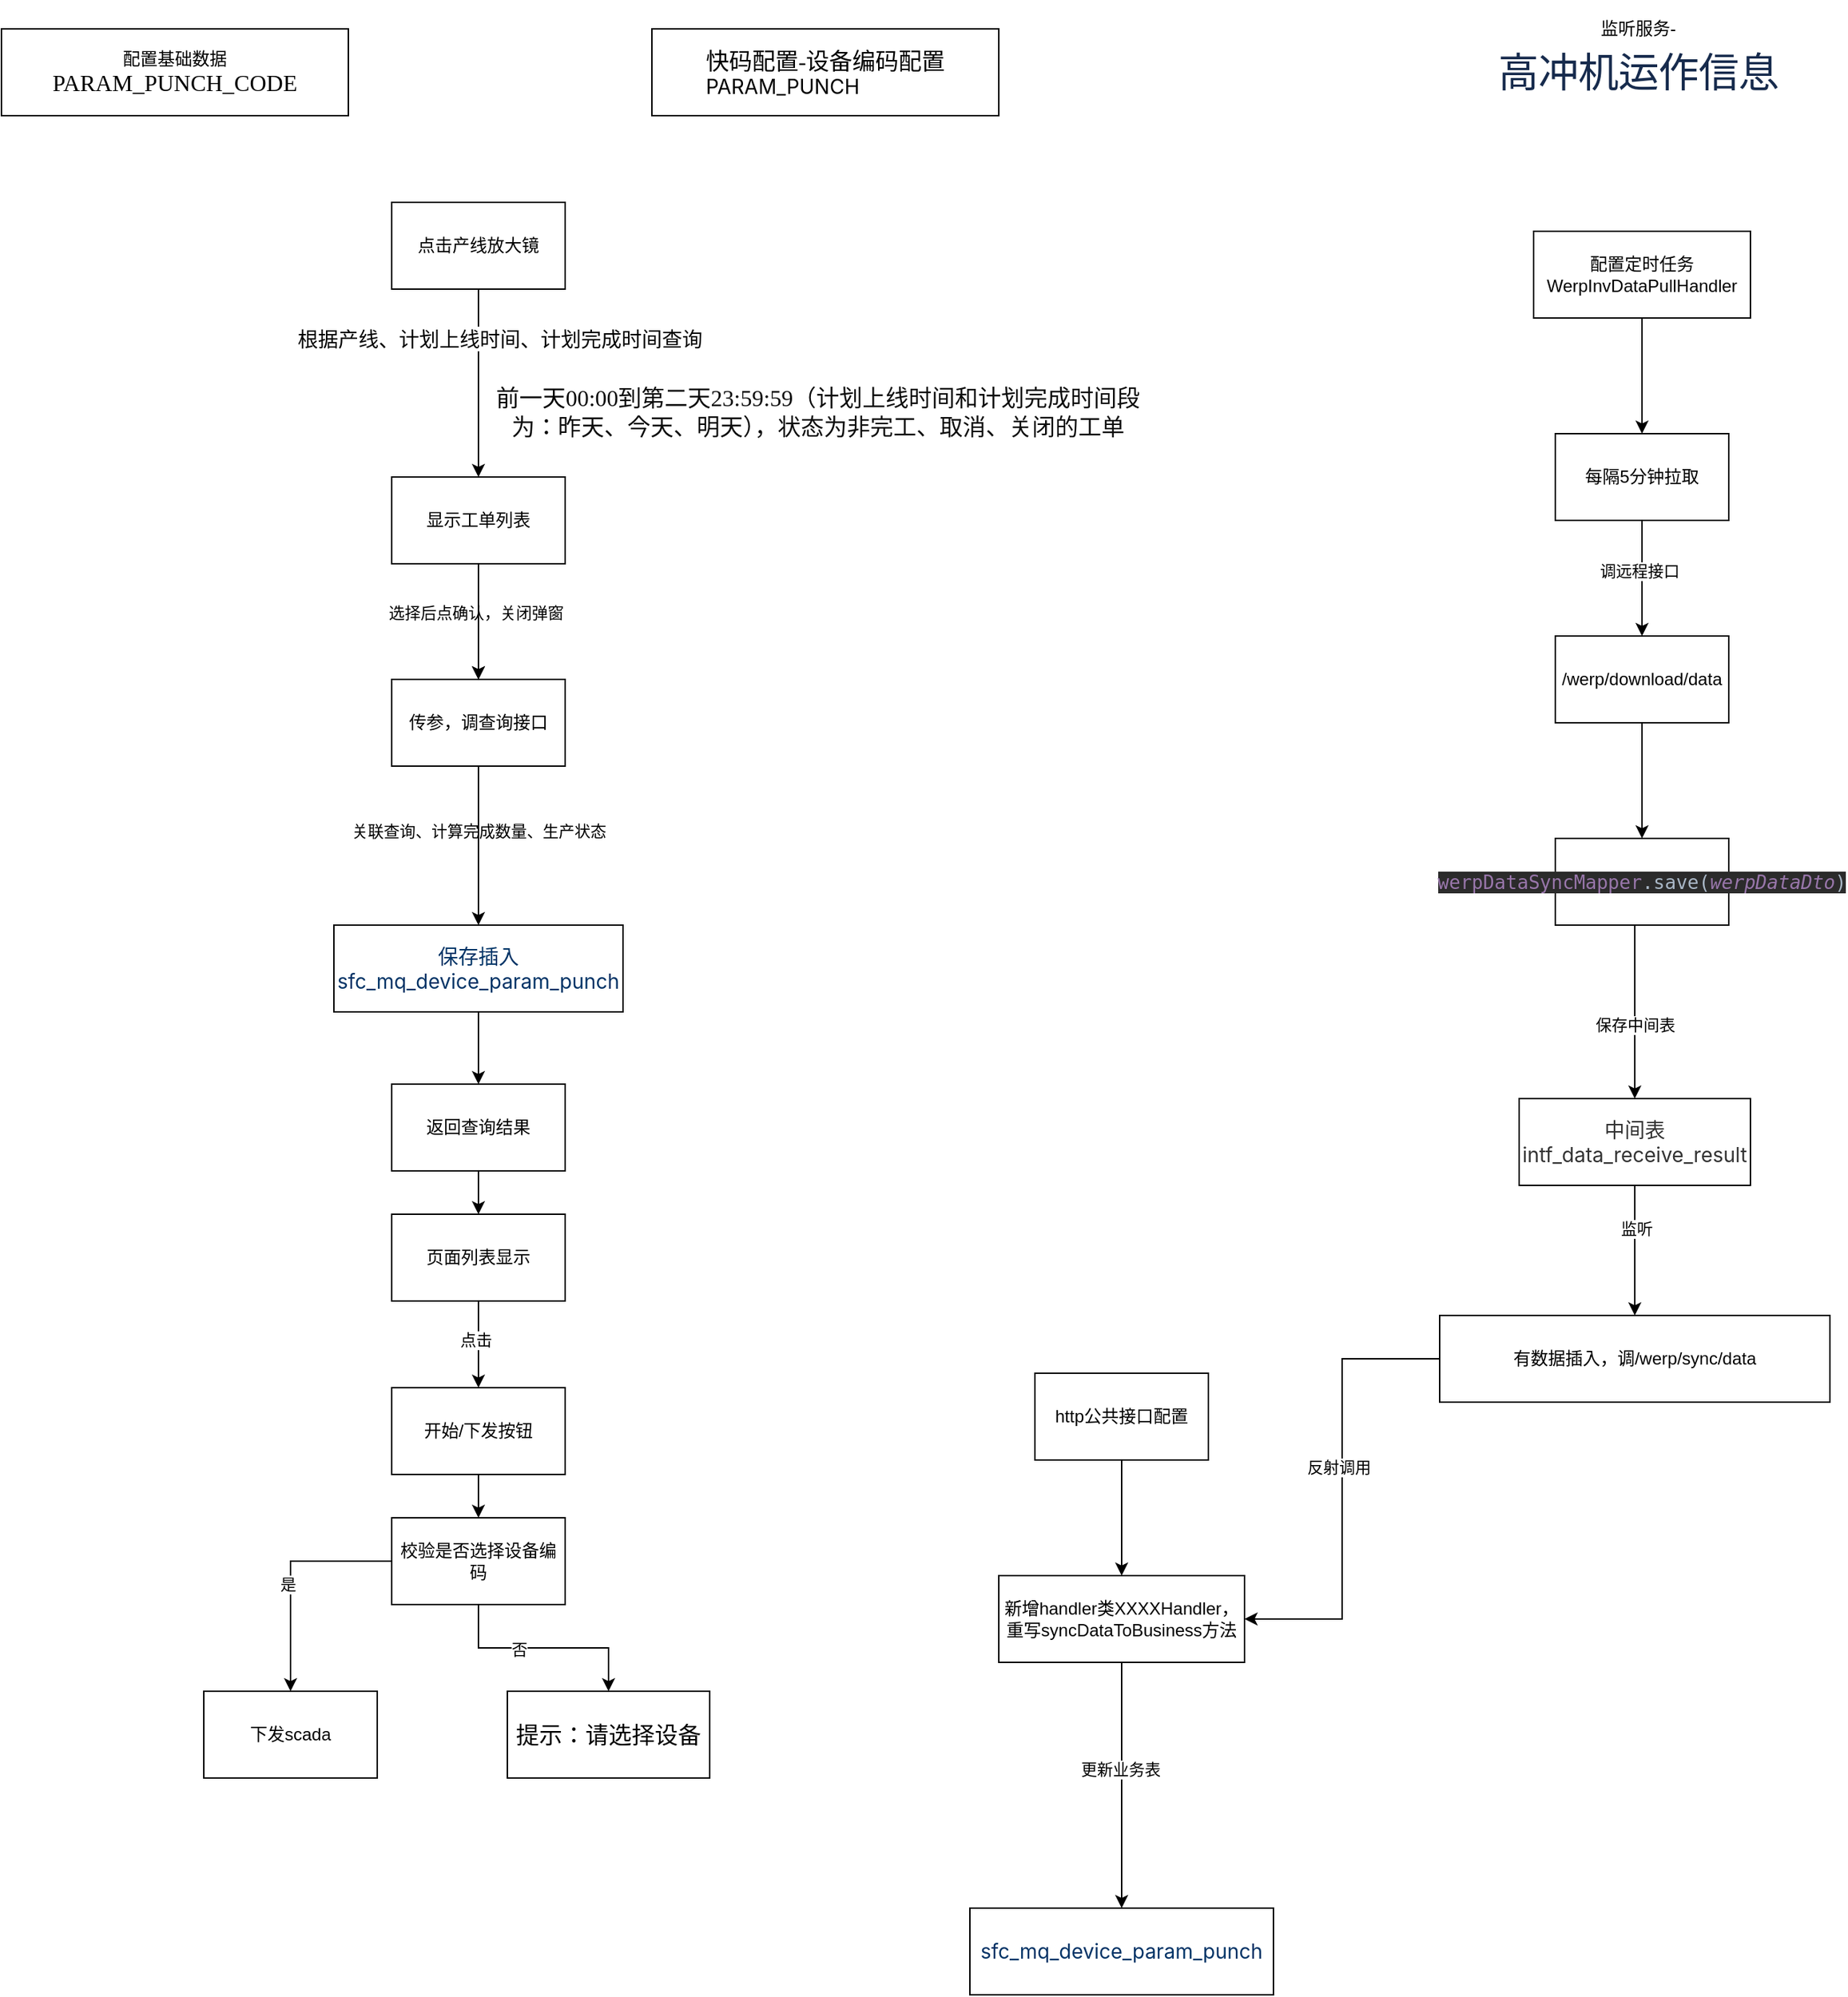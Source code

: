<mxfile version="24.0.7" type="github">
  <diagram name="第 1 页" id="ejWgJgCK_KWAiwniCWpd">
    <mxGraphModel dx="1674" dy="746" grid="1" gridSize="10" guides="1" tooltips="1" connect="1" arrows="1" fold="1" page="1" pageScale="1" pageWidth="827" pageHeight="1169" math="0" shadow="0">
      <root>
        <mxCell id="0" />
        <mxCell id="1" parent="0" />
        <mxCell id="6YbMw3j_ZapsThEQf594-1" value="配置基础数据&lt;div&gt;&lt;span style=&quot;font-size:12.0pt;font-family:等线;mso-ascii-font-family:&lt;br/&gt;等线;mso-fareast-font-family:等线;mso-bidi-font-family:+mn-cs;mso-ascii-theme-font:&lt;br/&gt;minor-latin;mso-fareast-theme-font:minor-fareast;mso-bidi-theme-font:minor-bidi;&lt;br/&gt;color:#0D0D0D;mso-color-index:1;mso-font-kerning:12.0pt;language:en-US;&lt;br/&gt;mso-style-textfill-type:solid;mso-style-textfill-fill-themecolor:text1;&lt;br/&gt;mso-style-textfill-fill-color:#0D0D0D;mso-style-textfill-fill-alpha:100.0%;&lt;br/&gt;mso-style-textfill-fill-colortransforms:&amp;quot;lumm=95000 lumo=5000&amp;quot;&quot;&gt;PARAM_PUNCH_CODE&lt;/span&gt;&lt;br&gt;&lt;/div&gt;" style="rounded=0;whiteSpace=wrap;html=1;" vertex="1" parent="1">
          <mxGeometry x="40" y="30" width="240" height="60" as="geometry" />
        </mxCell>
        <mxCell id="6YbMw3j_ZapsThEQf594-4" value="&lt;div&gt;&lt;font style=&quot;text-align: left;&quot; face=&quot;等线&quot;&gt;&lt;span style=&quot;font-size: 16px;&quot;&gt;快码配置-设备编码配置&lt;/span&gt;&lt;/font&gt;&lt;div style=&quot;text-align: left;&quot;&gt;&lt;span style=&quot;font-family: -apple-system, BlinkMacSystemFont, &amp;quot;Segoe UI&amp;quot;, Roboto, Oxygen, Ubuntu, &amp;quot;Fira Sans&amp;quot;, &amp;quot;Droid Sans&amp;quot;, &amp;quot;Helvetica Neue&amp;quot;, sans-serif; font-size: 14px; background-color: rgb(255, 255, 255);&quot;&gt;PARAM_PUNCH&lt;/span&gt;&lt;/div&gt;&lt;/div&gt;" style="rounded=0;whiteSpace=wrap;html=1;" vertex="1" parent="1">
          <mxGeometry x="490" y="30" width="240" height="60" as="geometry" />
        </mxCell>
        <mxCell id="6YbMw3j_ZapsThEQf594-11" style="edgeStyle=orthogonalEdgeStyle;rounded=0;orthogonalLoop=1;jettySize=auto;html=1;" edge="1" parent="1" source="6YbMw3j_ZapsThEQf594-5" target="6YbMw3j_ZapsThEQf594-6">
          <mxGeometry relative="1" as="geometry" />
        </mxCell>
        <mxCell id="6YbMw3j_ZapsThEQf594-5" value="点击产线放大镜" style="rounded=0;whiteSpace=wrap;html=1;" vertex="1" parent="1">
          <mxGeometry x="310" y="150" width="120" height="60" as="geometry" />
        </mxCell>
        <mxCell id="6YbMw3j_ZapsThEQf594-15" value="" style="edgeStyle=orthogonalEdgeStyle;rounded=0;orthogonalLoop=1;jettySize=auto;html=1;" edge="1" parent="1" source="6YbMw3j_ZapsThEQf594-6">
          <mxGeometry relative="1" as="geometry">
            <mxPoint x="370" y="480" as="targetPoint" />
          </mxGeometry>
        </mxCell>
        <mxCell id="6YbMw3j_ZapsThEQf594-17" value="选择后点确认，关闭弹窗" style="edgeLabel;html=1;align=center;verticalAlign=middle;resizable=0;points=[];" vertex="1" connectable="0" parent="6YbMw3j_ZapsThEQf594-15">
          <mxGeometry x="-0.15" y="-2" relative="1" as="geometry">
            <mxPoint as="offset" />
          </mxGeometry>
        </mxCell>
        <mxCell id="6YbMw3j_ZapsThEQf594-19" value="" style="edgeStyle=orthogonalEdgeStyle;rounded=0;orthogonalLoop=1;jettySize=auto;html=1;" edge="1" parent="1" source="6YbMw3j_ZapsThEQf594-6" target="6YbMw3j_ZapsThEQf594-18">
          <mxGeometry relative="1" as="geometry" />
        </mxCell>
        <mxCell id="6YbMw3j_ZapsThEQf594-6" value="显示工单列表" style="whiteSpace=wrap;html=1;rounded=0;" vertex="1" parent="1">
          <mxGeometry x="310" y="340" width="120" height="60" as="geometry" />
        </mxCell>
        <mxCell id="6YbMw3j_ZapsThEQf594-13" value="&lt;span style=&quot;font-family: -apple-system, BlinkMacSystemFont, &amp;quot;Segoe UI&amp;quot;, Roboto, Oxygen, Ubuntu, &amp;quot;Fira Sans&amp;quot;, &amp;quot;Droid Sans&amp;quot;, &amp;quot;Helvetica Neue&amp;quot;, sans-serif; font-size: 14px; text-align: start; background-color: rgb(255, 255, 255);&quot;&gt;根据产线、计划上线时间、计划完成时间查询&lt;/span&gt;" style="text;html=1;align=center;verticalAlign=middle;whiteSpace=wrap;rounded=0;" vertex="1" parent="1">
          <mxGeometry x="230" y="230" width="310" height="30" as="geometry" />
        </mxCell>
        <mxCell id="6YbMw3j_ZapsThEQf594-21" value="" style="edgeStyle=orthogonalEdgeStyle;rounded=0;orthogonalLoop=1;jettySize=auto;html=1;exitX=0.5;exitY=1;exitDx=0;exitDy=0;" edge="1" parent="1" source="6YbMw3j_ZapsThEQf594-37" target="6YbMw3j_ZapsThEQf594-20">
          <mxGeometry relative="1" as="geometry" />
        </mxCell>
        <mxCell id="6YbMw3j_ZapsThEQf594-22" value="关联查询、计算完成数量、生产状态" style="edgeLabel;html=1;align=center;verticalAlign=middle;resizable=0;points=[];" vertex="1" connectable="0" parent="6YbMw3j_ZapsThEQf594-21">
          <mxGeometry x="-0.075" y="1" relative="1" as="geometry">
            <mxPoint x="-1" y="-148" as="offset" />
          </mxGeometry>
        </mxCell>
        <mxCell id="6YbMw3j_ZapsThEQf594-38" value="" style="edgeStyle=orthogonalEdgeStyle;rounded=0;orthogonalLoop=1;jettySize=auto;html=1;" edge="1" parent="1" source="6YbMw3j_ZapsThEQf594-18" target="6YbMw3j_ZapsThEQf594-37">
          <mxGeometry relative="1" as="geometry" />
        </mxCell>
        <mxCell id="6YbMw3j_ZapsThEQf594-18" value="传参，调查询接口" style="whiteSpace=wrap;html=1;rounded=0;" vertex="1" parent="1">
          <mxGeometry x="310" y="480" width="120" height="60" as="geometry" />
        </mxCell>
        <mxCell id="6YbMw3j_ZapsThEQf594-24" value="" style="edgeStyle=orthogonalEdgeStyle;rounded=0;orthogonalLoop=1;jettySize=auto;html=1;" edge="1" parent="1" source="6YbMw3j_ZapsThEQf594-20" target="6YbMw3j_ZapsThEQf594-23">
          <mxGeometry relative="1" as="geometry" />
        </mxCell>
        <mxCell id="6YbMw3j_ZapsThEQf594-20" value="返回查询结果" style="whiteSpace=wrap;html=1;rounded=0;" vertex="1" parent="1">
          <mxGeometry x="310" y="760" width="120" height="60" as="geometry" />
        </mxCell>
        <mxCell id="6YbMw3j_ZapsThEQf594-26" value="" style="edgeStyle=orthogonalEdgeStyle;rounded=0;orthogonalLoop=1;jettySize=auto;html=1;" edge="1" parent="1" source="6YbMw3j_ZapsThEQf594-23" target="6YbMw3j_ZapsThEQf594-25">
          <mxGeometry relative="1" as="geometry" />
        </mxCell>
        <mxCell id="6YbMw3j_ZapsThEQf594-28" value="点击" style="edgeLabel;html=1;align=center;verticalAlign=middle;resizable=0;points=[];" vertex="1" connectable="0" parent="6YbMw3j_ZapsThEQf594-26">
          <mxGeometry x="-0.1" y="-2" relative="1" as="geometry">
            <mxPoint as="offset" />
          </mxGeometry>
        </mxCell>
        <mxCell id="6YbMw3j_ZapsThEQf594-23" value="页面列表显示" style="whiteSpace=wrap;html=1;rounded=0;" vertex="1" parent="1">
          <mxGeometry x="310" y="850" width="120" height="60" as="geometry" />
        </mxCell>
        <mxCell id="6YbMw3j_ZapsThEQf594-30" value="" style="edgeStyle=orthogonalEdgeStyle;rounded=0;orthogonalLoop=1;jettySize=auto;html=1;" edge="1" parent="1" source="6YbMw3j_ZapsThEQf594-25" target="6YbMw3j_ZapsThEQf594-29">
          <mxGeometry relative="1" as="geometry" />
        </mxCell>
        <mxCell id="6YbMw3j_ZapsThEQf594-25" value="开始/下发按钮" style="whiteSpace=wrap;html=1;rounded=0;" vertex="1" parent="1">
          <mxGeometry x="310" y="970" width="120" height="60" as="geometry" />
        </mxCell>
        <mxCell id="6YbMw3j_ZapsThEQf594-27" value="&lt;span style=&quot;font-size:12.0pt;font-family:等线;mso-ascii-font-family:&lt;br/&gt;等线;mso-fareast-font-family:等线;mso-bidi-font-family:+mn-cs;mso-ascii-theme-font:&lt;br/&gt;minor-latin;mso-fareast-theme-font:minor-fareast;mso-bidi-theme-font:minor-bidi;&lt;br/&gt;color:#0D0D0D;mso-color-index:1;mso-font-kerning:12.0pt;language:zh-CN;&lt;br/&gt;mso-style-textfill-type:solid;mso-style-textfill-fill-themecolor:text1;&lt;br/&gt;mso-style-textfill-fill-color:#0D0D0D;mso-style-textfill-fill-alpha:100.0%;&lt;br/&gt;mso-style-textfill-fill-colortransforms:&amp;quot;lumm=95000 lumo=5000&amp;quot;&quot;&gt;前一天&lt;/span&gt;&lt;span style=&quot;font-size:12.0pt;font-family:等线;mso-ascii-font-family:等线;mso-fareast-font-family:&lt;br/&gt;等线;mso-bidi-font-family:+mn-cs;mso-ascii-theme-font:minor-latin;mso-fareast-theme-font:&lt;br/&gt;minor-fareast;mso-bidi-theme-font:minor-bidi;color:#0D0D0D;mso-color-index:&lt;br/&gt;1;mso-font-kerning:12.0pt;language:en-US;mso-style-textfill-type:solid;&lt;br/&gt;mso-style-textfill-fill-themecolor:text1;mso-style-textfill-fill-color:#0D0D0D;&lt;br/&gt;mso-style-textfill-fill-alpha:100.0%;mso-style-textfill-fill-colortransforms:&lt;br/&gt;&amp;quot;lumm=95000 lumo=5000&amp;quot;&quot;&gt;00:00&lt;/span&gt;&lt;span style=&quot;font-size:12.0pt;font-family:&lt;br/&gt;等线;mso-ascii-font-family:等线;mso-fareast-font-family:等线;mso-bidi-font-family:&lt;br/&gt;+mn-cs;mso-ascii-theme-font:minor-latin;mso-fareast-theme-font:minor-fareast;&lt;br/&gt;mso-bidi-theme-font:minor-bidi;color:#0D0D0D;mso-color-index:1;mso-font-kerning:&lt;br/&gt;12.0pt;language:zh-CN;mso-style-textfill-type:solid;mso-style-textfill-fill-themecolor:&lt;br/&gt;text1;mso-style-textfill-fill-color:#0D0D0D;mso-style-textfill-fill-alpha:100.0%;&lt;br/&gt;mso-style-textfill-fill-colortransforms:&amp;quot;lumm=95000 lumo=5000&amp;quot;&quot;&gt;到第二天&lt;/span&gt;&lt;span style=&quot;font-size:12.0pt;font-family:等线;mso-ascii-font-family:等线;mso-fareast-font-family:&lt;br/&gt;等线;mso-bidi-font-family:+mn-cs;mso-ascii-theme-font:minor-latin;mso-fareast-theme-font:&lt;br/&gt;minor-fareast;mso-bidi-theme-font:minor-bidi;color:#0D0D0D;mso-color-index:&lt;br/&gt;1;mso-font-kerning:12.0pt;language:en-US;mso-style-textfill-type:solid;&lt;br/&gt;mso-style-textfill-fill-themecolor:text1;mso-style-textfill-fill-color:#0D0D0D;&lt;br/&gt;mso-style-textfill-fill-alpha:100.0%;mso-style-textfill-fill-colortransforms:&lt;br/&gt;&amp;quot;lumm=95000 lumo=5000&amp;quot;&quot;&gt;23:59:59&lt;/span&gt;&lt;span style=&quot;font-size:12.0pt;&lt;br/&gt;font-family:等线;mso-ascii-font-family:等线;mso-fareast-font-family:等线;mso-bidi-font-family:&lt;br/&gt;+mn-cs;mso-ascii-theme-font:minor-latin;mso-fareast-theme-font:minor-fareast;&lt;br/&gt;mso-bidi-theme-font:minor-bidi;color:#0D0D0D;mso-color-index:1;mso-font-kerning:&lt;br/&gt;12.0pt;language:zh-CN;mso-style-textfill-type:solid;mso-style-textfill-fill-themecolor:&lt;br/&gt;text1;mso-style-textfill-fill-color:#0D0D0D;mso-style-textfill-fill-alpha:100.0%;&lt;br/&gt;mso-style-textfill-fill-colortransforms:&amp;quot;lumm=95000 lumo=5000&amp;quot;&quot;&gt;（计划上线时间和计划完成时间段为：&lt;/span&gt;&lt;span style=&quot;font-size:12.0pt;font-family:等线;mso-ascii-font-family:等线;mso-fareast-font-family:&lt;br/&gt;等线;mso-bidi-font-family:+mn-cs;mso-ascii-theme-font:minor-latin;mso-fareast-theme-font:&lt;br/&gt;minor-fareast;mso-bidi-theme-font:minor-bidi;color:#0D0D0D;mso-color-index:&lt;br/&gt;1;mso-font-kerning:12.0pt;language:zh-CN;mso-style-textfill-type:solid;&lt;br/&gt;mso-style-textfill-fill-themecolor:text1;mso-style-textfill-fill-color:#0D0D0D;&lt;br/&gt;mso-style-textfill-fill-alpha:100.0%;mso-style-textfill-fill-colortransforms:&lt;br/&gt;&amp;quot;lumm=95000 lumo=5000&amp;quot;&quot;&gt;昨天、今天、明天&lt;/span&gt;&lt;span style=&quot;font-size:12.0pt;&lt;br/&gt;font-family:等线;mso-ascii-font-family:等线;mso-fareast-font-family:等线;mso-bidi-font-family:&lt;br/&gt;+mn-cs;mso-ascii-theme-font:minor-latin;mso-fareast-theme-font:minor-fareast;&lt;br/&gt;mso-bidi-theme-font:minor-bidi;color:#0D0D0D;mso-color-index:1;mso-font-kerning:&lt;br/&gt;12.0pt;language:zh-CN;mso-style-textfill-type:solid;mso-style-textfill-fill-themecolor:&lt;br/&gt;text1;mso-style-textfill-fill-color:#0D0D0D;mso-style-textfill-fill-alpha:100.0%;&lt;br/&gt;mso-style-textfill-fill-colortransforms:&amp;quot;lumm=95000 lumo=5000&amp;quot;&quot;&gt;），状态为非完工、取消、关闭的工单&lt;/span&gt;" style="text;html=1;align=center;verticalAlign=middle;whiteSpace=wrap;rounded=0;" vertex="1" parent="1">
          <mxGeometry x="380" y="280" width="450" height="30" as="geometry" />
        </mxCell>
        <mxCell id="6YbMw3j_ZapsThEQf594-32" value="" style="edgeStyle=orthogonalEdgeStyle;rounded=0;orthogonalLoop=1;jettySize=auto;html=1;" edge="1" parent="1" source="6YbMw3j_ZapsThEQf594-29" target="6YbMw3j_ZapsThEQf594-31">
          <mxGeometry relative="1" as="geometry" />
        </mxCell>
        <mxCell id="6YbMw3j_ZapsThEQf594-33" value="是" style="edgeLabel;html=1;align=center;verticalAlign=middle;resizable=0;points=[];" vertex="1" connectable="0" parent="6YbMw3j_ZapsThEQf594-32">
          <mxGeometry x="0.075" y="-2" relative="1" as="geometry">
            <mxPoint as="offset" />
          </mxGeometry>
        </mxCell>
        <mxCell id="6YbMw3j_ZapsThEQf594-35" value="" style="edgeStyle=orthogonalEdgeStyle;rounded=0;orthogonalLoop=1;jettySize=auto;html=1;" edge="1" parent="1" source="6YbMw3j_ZapsThEQf594-29" target="6YbMw3j_ZapsThEQf594-34">
          <mxGeometry relative="1" as="geometry" />
        </mxCell>
        <mxCell id="6YbMw3j_ZapsThEQf594-36" value="否" style="edgeLabel;html=1;align=center;verticalAlign=middle;resizable=0;points=[];" vertex="1" connectable="0" parent="6YbMw3j_ZapsThEQf594-35">
          <mxGeometry x="-0.225" y="-1" relative="1" as="geometry">
            <mxPoint as="offset" />
          </mxGeometry>
        </mxCell>
        <mxCell id="6YbMw3j_ZapsThEQf594-29" value="校验是否选择设备编码" style="whiteSpace=wrap;html=1;rounded=0;" vertex="1" parent="1">
          <mxGeometry x="310" y="1060" width="120" height="60" as="geometry" />
        </mxCell>
        <mxCell id="6YbMw3j_ZapsThEQf594-31" value="下发scada" style="whiteSpace=wrap;html=1;rounded=0;" vertex="1" parent="1">
          <mxGeometry x="180" y="1180" width="120" height="60" as="geometry" />
        </mxCell>
        <mxCell id="6YbMw3j_ZapsThEQf594-34" value="&lt;span style=&quot;font-size:12.0pt;font-family:等线;mso-ascii-font-family:&lt;br/&gt;等线;mso-fareast-font-family:等线;mso-bidi-font-family:+mn-cs;mso-ascii-theme-font:&lt;br/&gt;minor-latin;mso-fareast-theme-font:minor-fareast;mso-bidi-theme-font:minor-bidi;&lt;br/&gt;color:#0D0D0D;mso-color-index:1;mso-font-kerning:12.0pt;language:zh-CN;&lt;br/&gt;mso-style-textfill-type:solid;mso-style-textfill-fill-themecolor:text1;&lt;br/&gt;mso-style-textfill-fill-color:#0D0D0D;mso-style-textfill-fill-alpha:100.0%;&lt;br/&gt;mso-style-textfill-fill-colortransforms:&amp;quot;lumm=95000 lumo=5000&amp;quot;&quot;&gt;提示：请选择设备&lt;/span&gt;" style="whiteSpace=wrap;html=1;rounded=0;" vertex="1" parent="1">
          <mxGeometry x="390" y="1180" width="140" height="60" as="geometry" />
        </mxCell>
        <mxCell id="6YbMw3j_ZapsThEQf594-37" value="&lt;span style=&quot;color: rgb(0, 51, 102); font-family: -apple-system, BlinkMacSystemFont, &amp;quot;Segoe UI&amp;quot;, Roboto, Oxygen, Ubuntu, &amp;quot;Fira Sans&amp;quot;, &amp;quot;Droid Sans&amp;quot;, &amp;quot;Helvetica Neue&amp;quot;, sans-serif; font-size: 14px; text-align: left; background-color: rgb(255, 255, 255);&quot;&gt;保存插入sfc_mq_device_param_punch&lt;/span&gt;" style="whiteSpace=wrap;html=1;rounded=0;" vertex="1" parent="1">
          <mxGeometry x="270" y="650" width="200" height="60" as="geometry" />
        </mxCell>
        <mxCell id="6YbMw3j_ZapsThEQf594-65" value="" style="edgeStyle=orthogonalEdgeStyle;rounded=0;orthogonalLoop=1;jettySize=auto;html=1;" edge="1" parent="1" source="6YbMw3j_ZapsThEQf594-40" target="6YbMw3j_ZapsThEQf594-64">
          <mxGeometry relative="1" as="geometry" />
        </mxCell>
        <mxCell id="6YbMw3j_ZapsThEQf594-66" value="监听" style="edgeLabel;html=1;align=center;verticalAlign=middle;resizable=0;points=[];" vertex="1" connectable="0" parent="6YbMw3j_ZapsThEQf594-65">
          <mxGeometry x="-0.35" y="1" relative="1" as="geometry">
            <mxPoint as="offset" />
          </mxGeometry>
        </mxCell>
        <mxCell id="6YbMw3j_ZapsThEQf594-40" value="&lt;span style=&quot;color: rgb(51, 51, 51); font-family: -apple-system, BlinkMacSystemFont, &amp;quot;Segoe UI&amp;quot;, Roboto, Oxygen, Ubuntu, &amp;quot;Fira Sans&amp;quot;, &amp;quot;Droid Sans&amp;quot;, &amp;quot;Helvetica Neue&amp;quot;, sans-serif; font-size: 14px; text-align: left; background-color: rgb(255, 255, 255);&quot;&gt;中间表intf_data_receive_result&lt;/span&gt;" style="whiteSpace=wrap;html=1;rounded=0;" vertex="1" parent="1">
          <mxGeometry x="1090" y="770" width="160" height="60" as="geometry" />
        </mxCell>
        <mxCell id="6YbMw3j_ZapsThEQf594-42" value="&lt;span style=&quot;color: rgb(0, 51, 102); font-family: -apple-system, BlinkMacSystemFont, &amp;quot;Segoe UI&amp;quot;, Roboto, Oxygen, Ubuntu, &amp;quot;Fira Sans&amp;quot;, &amp;quot;Droid Sans&amp;quot;, &amp;quot;Helvetica Neue&amp;quot;, sans-serif; font-size: 14px; text-align: left; background-color: rgb(255, 255, 255);&quot;&gt;sfc_mq_device_param_punch&lt;/span&gt;" style="whiteSpace=wrap;html=1;rounded=0;" vertex="1" parent="1">
          <mxGeometry x="710" y="1330" width="210" height="60" as="geometry" />
        </mxCell>
        <mxCell id="6YbMw3j_ZapsThEQf594-58" value="" style="edgeStyle=orthogonalEdgeStyle;rounded=0;orthogonalLoop=1;jettySize=auto;html=1;" edge="1" parent="1" source="6YbMw3j_ZapsThEQf594-45" target="6YbMw3j_ZapsThEQf594-57">
          <mxGeometry relative="1" as="geometry" />
        </mxCell>
        <mxCell id="6YbMw3j_ZapsThEQf594-59" value="调远程接口" style="edgeLabel;html=1;align=center;verticalAlign=middle;resizable=0;points=[];" vertex="1" connectable="0" parent="6YbMw3j_ZapsThEQf594-58">
          <mxGeometry x="-0.125" y="-2" relative="1" as="geometry">
            <mxPoint as="offset" />
          </mxGeometry>
        </mxCell>
        <mxCell id="6YbMw3j_ZapsThEQf594-45" value="&lt;div&gt;每隔5分钟拉取&lt;/div&gt;" style="whiteSpace=wrap;html=1;rounded=0;" vertex="1" parent="1">
          <mxGeometry x="1115" y="310" width="120" height="60" as="geometry" />
        </mxCell>
        <mxCell id="6YbMw3j_ZapsThEQf594-52" value="" style="edgeStyle=orthogonalEdgeStyle;rounded=0;orthogonalLoop=1;jettySize=auto;html=1;" edge="1" parent="1" source="6YbMw3j_ZapsThEQf594-50" target="6YbMw3j_ZapsThEQf594-51">
          <mxGeometry relative="1" as="geometry" />
        </mxCell>
        <mxCell id="6YbMw3j_ZapsThEQf594-50" value="http公共接口配置" style="rounded=0;whiteSpace=wrap;html=1;" vertex="1" parent="1">
          <mxGeometry x="755" y="960" width="120" height="60" as="geometry" />
        </mxCell>
        <mxCell id="6YbMw3j_ZapsThEQf594-69" style="edgeStyle=orthogonalEdgeStyle;rounded=0;orthogonalLoop=1;jettySize=auto;html=1;entryX=0.5;entryY=0;entryDx=0;entryDy=0;" edge="1" parent="1" source="6YbMw3j_ZapsThEQf594-51" target="6YbMw3j_ZapsThEQf594-42">
          <mxGeometry relative="1" as="geometry">
            <mxPoint x="920" y="1360" as="targetPoint" />
            <Array as="points">
              <mxPoint x="815" y="1300" />
              <mxPoint x="815" y="1300" />
            </Array>
          </mxGeometry>
        </mxCell>
        <mxCell id="6YbMw3j_ZapsThEQf594-70" value="更新业务表" style="edgeLabel;html=1;align=center;verticalAlign=middle;resizable=0;points=[];" vertex="1" connectable="0" parent="6YbMw3j_ZapsThEQf594-69">
          <mxGeometry x="-0.137" y="-1" relative="1" as="geometry">
            <mxPoint as="offset" />
          </mxGeometry>
        </mxCell>
        <mxCell id="6YbMw3j_ZapsThEQf594-51" value="新增handler类XXXXHandler，重写syncDataToBusiness方法" style="whiteSpace=wrap;html=1;rounded=0;" vertex="1" parent="1">
          <mxGeometry x="730" y="1100" width="170" height="60" as="geometry" />
        </mxCell>
        <mxCell id="6YbMw3j_ZapsThEQf594-56" style="edgeStyle=orthogonalEdgeStyle;rounded=0;orthogonalLoop=1;jettySize=auto;html=1;entryX=0.5;entryY=0;entryDx=0;entryDy=0;" edge="1" parent="1" source="6YbMw3j_ZapsThEQf594-53" target="6YbMw3j_ZapsThEQf594-45">
          <mxGeometry relative="1" as="geometry" />
        </mxCell>
        <mxCell id="6YbMw3j_ZapsThEQf594-53" value="配置定时任务&lt;div&gt;WerpInvDataPullHandler&lt;br&gt;&lt;/div&gt;" style="whiteSpace=wrap;html=1;rounded=0;" vertex="1" parent="1">
          <mxGeometry x="1100" y="170" width="150" height="60" as="geometry" />
        </mxCell>
        <mxCell id="6YbMw3j_ZapsThEQf594-61" value="" style="edgeStyle=orthogonalEdgeStyle;rounded=0;orthogonalLoop=1;jettySize=auto;html=1;" edge="1" parent="1" source="6YbMw3j_ZapsThEQf594-57" target="6YbMw3j_ZapsThEQf594-60">
          <mxGeometry relative="1" as="geometry" />
        </mxCell>
        <mxCell id="6YbMw3j_ZapsThEQf594-57" value="/werp/download/data" style="whiteSpace=wrap;html=1;rounded=0;" vertex="1" parent="1">
          <mxGeometry x="1115" y="450" width="120" height="60" as="geometry" />
        </mxCell>
        <mxCell id="6YbMw3j_ZapsThEQf594-62" style="edgeStyle=orthogonalEdgeStyle;rounded=0;orthogonalLoop=1;jettySize=auto;html=1;entryX=0.5;entryY=0;entryDx=0;entryDy=0;" edge="1" parent="1" source="6YbMw3j_ZapsThEQf594-60" target="6YbMw3j_ZapsThEQf594-40">
          <mxGeometry relative="1" as="geometry">
            <mxPoint x="1530" y="620" as="targetPoint" />
            <Array as="points">
              <mxPoint x="1170" y="620" />
            </Array>
          </mxGeometry>
        </mxCell>
        <mxCell id="6YbMw3j_ZapsThEQf594-63" value="保存中间表" style="edgeLabel;html=1;align=center;verticalAlign=middle;resizable=0;points=[];" vertex="1" connectable="0" parent="6YbMw3j_ZapsThEQf594-62">
          <mxGeometry x="0.152" relative="1" as="geometry">
            <mxPoint as="offset" />
          </mxGeometry>
        </mxCell>
        <mxCell id="6YbMw3j_ZapsThEQf594-60" value="&lt;div style=&quot;background-color:#2b2b2b;color:#a9b7c6&quot;&gt;&lt;pre style=&quot;font-family:&#39;JetBrains Mono&#39;,monospace;font-size:9.8pt;&quot;&gt;&lt;span style=&quot;color:#9876aa;&quot;&gt;werpDataSyncMapper&lt;/span&gt;.save(&lt;span style=&quot;color:#9876aa;font-style:italic;&quot;&gt;werpDataDto&lt;/span&gt;)&lt;/pre&gt;&lt;/div&gt;" style="whiteSpace=wrap;html=1;rounded=0;" vertex="1" parent="1">
          <mxGeometry x="1115" y="590" width="120" height="60" as="geometry" />
        </mxCell>
        <mxCell id="6YbMw3j_ZapsThEQf594-67" style="edgeStyle=orthogonalEdgeStyle;rounded=0;orthogonalLoop=1;jettySize=auto;html=1;entryX=1;entryY=0.5;entryDx=0;entryDy=0;" edge="1" parent="1" source="6YbMw3j_ZapsThEQf594-64" target="6YbMw3j_ZapsThEQf594-51">
          <mxGeometry relative="1" as="geometry" />
        </mxCell>
        <mxCell id="6YbMw3j_ZapsThEQf594-68" value="反射调用" style="edgeLabel;html=1;align=center;verticalAlign=middle;resizable=0;points=[];" vertex="1" connectable="0" parent="6YbMw3j_ZapsThEQf594-67">
          <mxGeometry x="-0.102" y="-3" relative="1" as="geometry">
            <mxPoint y="1" as="offset" />
          </mxGeometry>
        </mxCell>
        <mxCell id="6YbMw3j_ZapsThEQf594-64" value="有数据插入，调/werp/sync/data" style="whiteSpace=wrap;html=1;rounded=0;" vertex="1" parent="1">
          <mxGeometry x="1035" y="920" width="270" height="60" as="geometry" />
        </mxCell>
        <mxCell id="6YbMw3j_ZapsThEQf594-71" value="监听服务-&lt;h1 style=&quot;margin: 0px; padding: 5px 0px 0px; color: rgb(23, 43, 77); font-size: 28px; line-height: 1.25; letter-spacing: -0.01em; font-weight: 500; clear: left; font-family: -apple-system, BlinkMacSystemFont, &amp;quot;Segoe UI&amp;quot;, Roboto, Oxygen, Ubuntu, &amp;quot;Fira Sans&amp;quot;, &amp;quot;Droid Sans&amp;quot;, &amp;quot;Helvetica Neue&amp;quot;, sans-serif; text-align: start; background-color: rgb(255, 255, 255);&quot; class=&quot;with-breadcrumbs&quot; id=&quot;title-text&quot;&gt;&lt;a style=&quot;color: rgb(23, 43, 77); text-decoration-line: none; border-bottom-color: rgb(23, 43, 77);&quot; href=&quot;https://confluence.midea.com/pages/viewpage.action?pageId=152526037&quot;&gt;高冲机运作信息&lt;/a&gt;&lt;/h1&gt;" style="text;html=1;align=center;verticalAlign=middle;whiteSpace=wrap;rounded=0;" vertex="1" parent="1">
          <mxGeometry x="1050" y="10" width="245" height="80" as="geometry" />
        </mxCell>
      </root>
    </mxGraphModel>
  </diagram>
</mxfile>
